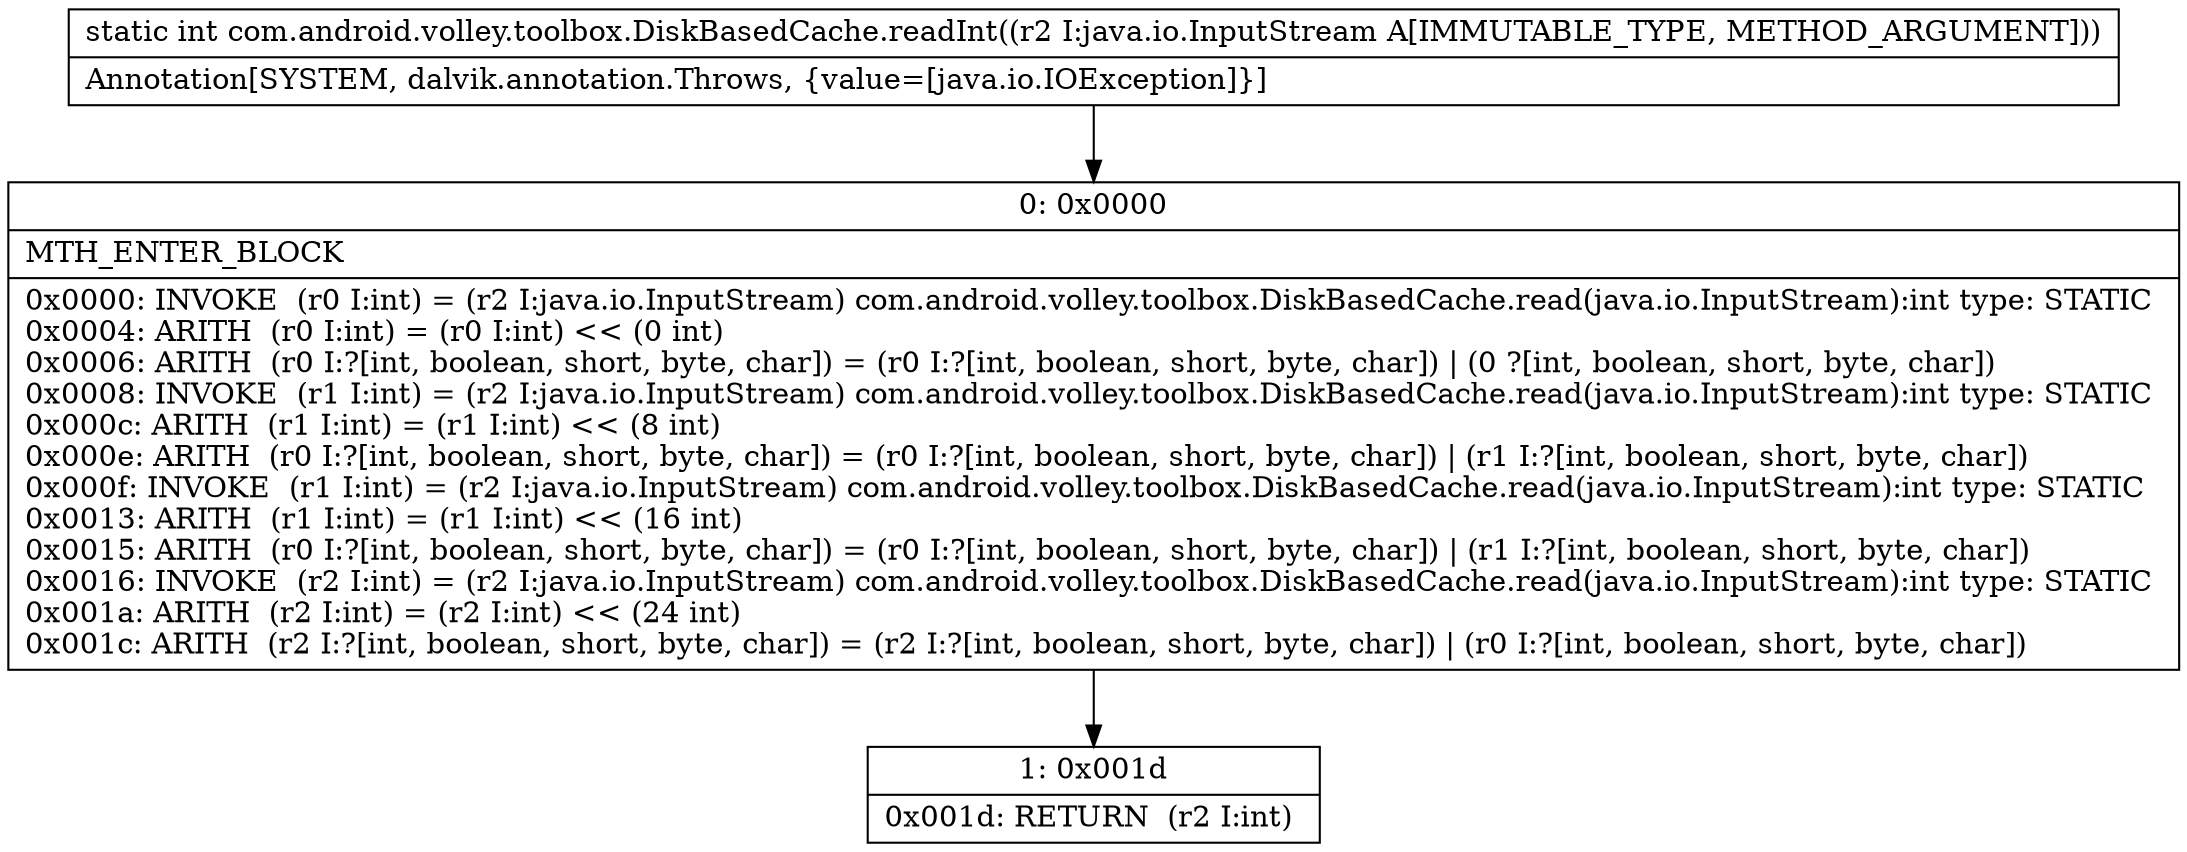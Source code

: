 digraph "CFG forcom.android.volley.toolbox.DiskBasedCache.readInt(Ljava\/io\/InputStream;)I" {
Node_0 [shape=record,label="{0\:\ 0x0000|MTH_ENTER_BLOCK\l|0x0000: INVOKE  (r0 I:int) = (r2 I:java.io.InputStream) com.android.volley.toolbox.DiskBasedCache.read(java.io.InputStream):int type: STATIC \l0x0004: ARITH  (r0 I:int) = (r0 I:int) \<\< (0 int) \l0x0006: ARITH  (r0 I:?[int, boolean, short, byte, char]) = (r0 I:?[int, boolean, short, byte, char]) \| (0 ?[int, boolean, short, byte, char]) \l0x0008: INVOKE  (r1 I:int) = (r2 I:java.io.InputStream) com.android.volley.toolbox.DiskBasedCache.read(java.io.InputStream):int type: STATIC \l0x000c: ARITH  (r1 I:int) = (r1 I:int) \<\< (8 int) \l0x000e: ARITH  (r0 I:?[int, boolean, short, byte, char]) = (r0 I:?[int, boolean, short, byte, char]) \| (r1 I:?[int, boolean, short, byte, char]) \l0x000f: INVOKE  (r1 I:int) = (r2 I:java.io.InputStream) com.android.volley.toolbox.DiskBasedCache.read(java.io.InputStream):int type: STATIC \l0x0013: ARITH  (r1 I:int) = (r1 I:int) \<\< (16 int) \l0x0015: ARITH  (r0 I:?[int, boolean, short, byte, char]) = (r0 I:?[int, boolean, short, byte, char]) \| (r1 I:?[int, boolean, short, byte, char]) \l0x0016: INVOKE  (r2 I:int) = (r2 I:java.io.InputStream) com.android.volley.toolbox.DiskBasedCache.read(java.io.InputStream):int type: STATIC \l0x001a: ARITH  (r2 I:int) = (r2 I:int) \<\< (24 int) \l0x001c: ARITH  (r2 I:?[int, boolean, short, byte, char]) = (r2 I:?[int, boolean, short, byte, char]) \| (r0 I:?[int, boolean, short, byte, char]) \l}"];
Node_1 [shape=record,label="{1\:\ 0x001d|0x001d: RETURN  (r2 I:int) \l}"];
MethodNode[shape=record,label="{static int com.android.volley.toolbox.DiskBasedCache.readInt((r2 I:java.io.InputStream A[IMMUTABLE_TYPE, METHOD_ARGUMENT]))  | Annotation[SYSTEM, dalvik.annotation.Throws, \{value=[java.io.IOException]\}]\l}"];
MethodNode -> Node_0;
Node_0 -> Node_1;
}

